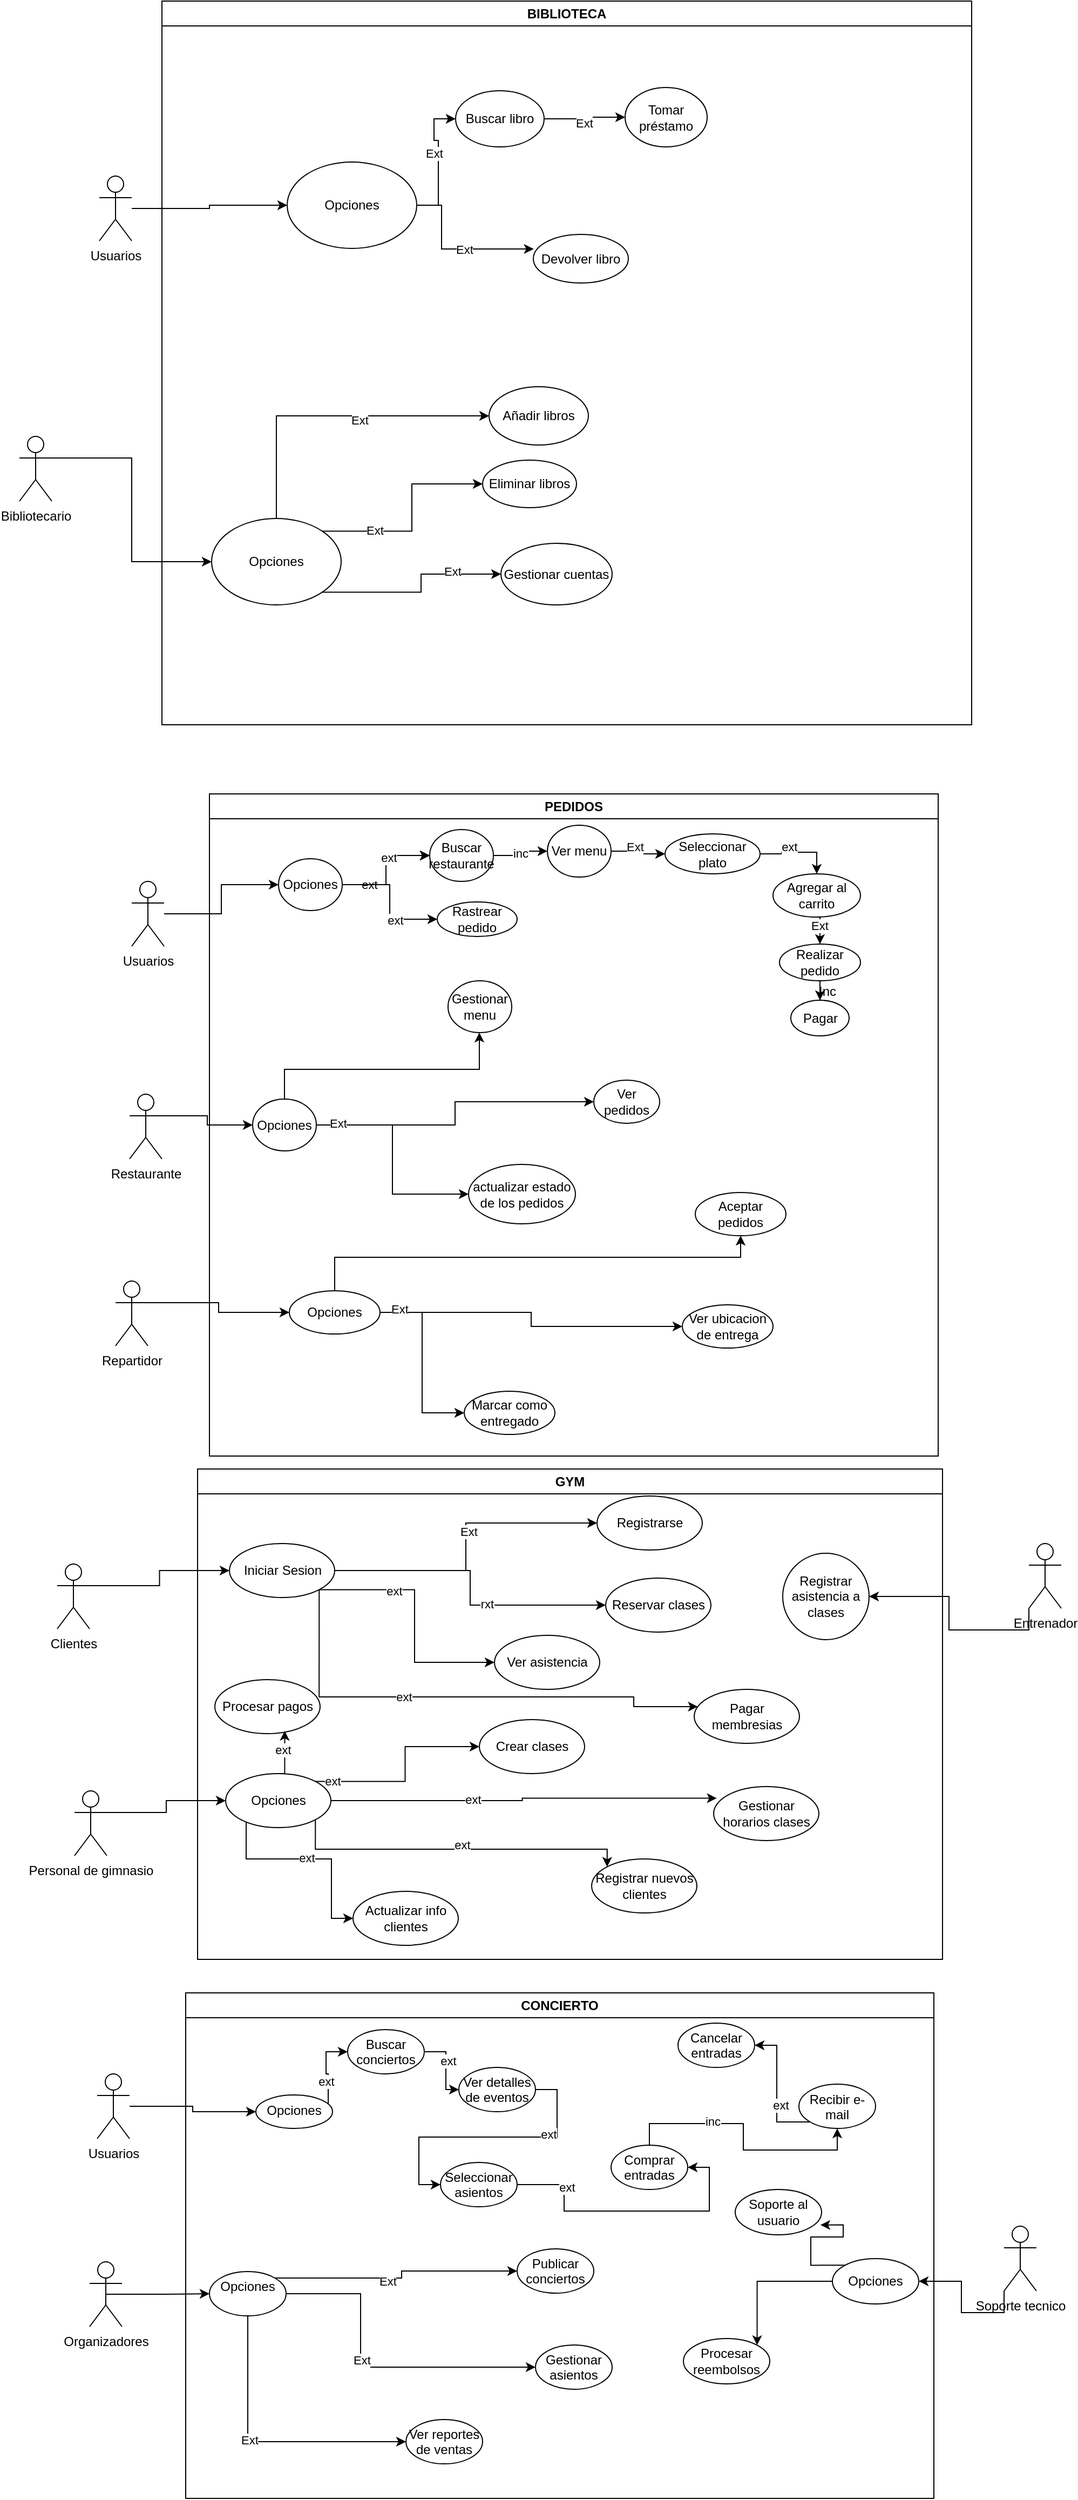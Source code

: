 <mxfile version="27.2.0">
  <diagram name="Página-1" id="8fOLO5RR-5qrQROE592h">
    <mxGraphModel dx="1549" dy="676" grid="0" gridSize="10" guides="1" tooltips="1" connect="1" arrows="1" fold="1" page="0" pageScale="1" pageWidth="827" pageHeight="1169" math="0" shadow="0">
      <root>
        <mxCell id="0" />
        <mxCell id="1" parent="0" />
        <mxCell id="0xy604Gc4151rVjsy3xA-1" value="BIBLIOTECA" style="swimlane;fillColor=default;strokeColor=default;fontColor=default;whiteSpace=wrap;html=1;" parent="1" vertex="1">
          <mxGeometry x="10" y="20" width="750" height="670" as="geometry" />
        </mxCell>
        <mxCell id="0xy604Gc4151rVjsy3xA-16" style="edgeStyle=orthogonalEdgeStyle;rounded=0;orthogonalLoop=1;jettySize=auto;html=1;exitX=1;exitY=0.5;exitDx=0;exitDy=0;entryX=0;entryY=0.5;entryDx=0;entryDy=0;" parent="0xy604Gc4151rVjsy3xA-1" source="0xy604Gc4151rVjsy3xA-12" target="0xy604Gc4151rVjsy3xA-14" edge="1">
          <mxGeometry relative="1" as="geometry" />
        </mxCell>
        <mxCell id="0xy604Gc4151rVjsy3xA-24" value="Ext" style="edgeLabel;html=1;align=center;verticalAlign=middle;resizable=0;points=[];" parent="0xy604Gc4151rVjsy3xA-16" vertex="1" connectable="0">
          <mxGeometry x="0.108" y="4" relative="1" as="geometry">
            <mxPoint as="offset" />
          </mxGeometry>
        </mxCell>
        <mxCell id="0xy604Gc4151rVjsy3xA-12" value="Opciones" style="ellipse;whiteSpace=wrap;html=1;" parent="0xy604Gc4151rVjsy3xA-1" vertex="1">
          <mxGeometry x="116" y="149" width="120" height="80" as="geometry" />
        </mxCell>
        <mxCell id="0xy604Gc4151rVjsy3xA-19" style="edgeStyle=orthogonalEdgeStyle;rounded=0;orthogonalLoop=1;jettySize=auto;html=1;exitX=1;exitY=0.5;exitDx=0;exitDy=0;entryX=0;entryY=0.5;entryDx=0;entryDy=0;" parent="0xy604Gc4151rVjsy3xA-1" source="0xy604Gc4151rVjsy3xA-14" target="0xy604Gc4151rVjsy3xA-18" edge="1">
          <mxGeometry relative="1" as="geometry" />
        </mxCell>
        <mxCell id="0xy604Gc4151rVjsy3xA-20" value="Ext" style="edgeLabel;html=1;align=center;verticalAlign=middle;resizable=0;points=[];" parent="0xy604Gc4151rVjsy3xA-19" vertex="1" connectable="0">
          <mxGeometry x="-0.027" y="-4" relative="1" as="geometry">
            <mxPoint as="offset" />
          </mxGeometry>
        </mxCell>
        <mxCell id="0xy604Gc4151rVjsy3xA-14" value="Buscar libro" style="ellipse;whiteSpace=wrap;html=1;" parent="0xy604Gc4151rVjsy3xA-1" vertex="1">
          <mxGeometry x="272" y="83" width="82" height="52" as="geometry" />
        </mxCell>
        <mxCell id="0xy604Gc4151rVjsy3xA-15" value="Devolver libro" style="ellipse;whiteSpace=wrap;html=1;" parent="0xy604Gc4151rVjsy3xA-1" vertex="1">
          <mxGeometry x="344" y="216" width="88" height="45" as="geometry" />
        </mxCell>
        <mxCell id="0xy604Gc4151rVjsy3xA-17" style="edgeStyle=orthogonalEdgeStyle;rounded=0;orthogonalLoop=1;jettySize=auto;html=1;exitX=1;exitY=0.5;exitDx=0;exitDy=0;entryX=0.004;entryY=0.301;entryDx=0;entryDy=0;entryPerimeter=0;" parent="0xy604Gc4151rVjsy3xA-1" source="0xy604Gc4151rVjsy3xA-12" target="0xy604Gc4151rVjsy3xA-15" edge="1">
          <mxGeometry relative="1" as="geometry">
            <Array as="points">
              <mxPoint x="259" y="189" />
              <mxPoint x="259" y="230" />
            </Array>
          </mxGeometry>
        </mxCell>
        <mxCell id="0xy604Gc4151rVjsy3xA-23" value="Ext" style="edgeLabel;html=1;align=center;verticalAlign=middle;resizable=0;points=[];" parent="0xy604Gc4151rVjsy3xA-17" vertex="1" connectable="0">
          <mxGeometry x="0.133" relative="1" as="geometry">
            <mxPoint as="offset" />
          </mxGeometry>
        </mxCell>
        <mxCell id="0xy604Gc4151rVjsy3xA-18" value="Tomar préstamo" style="ellipse;whiteSpace=wrap;html=1;" parent="0xy604Gc4151rVjsy3xA-1" vertex="1">
          <mxGeometry x="429" y="80" width="76" height="55" as="geometry" />
        </mxCell>
        <mxCell id="0xy604Gc4151rVjsy3xA-26" style="edgeStyle=orthogonalEdgeStyle;rounded=0;orthogonalLoop=1;jettySize=auto;html=1;exitX=0.5;exitY=0;exitDx=0;exitDy=0;entryX=0;entryY=0.5;entryDx=0;entryDy=0;" parent="0xy604Gc4151rVjsy3xA-1" source="0xy604Gc4151rVjsy3xA-21" target="0xy604Gc4151rVjsy3xA-25" edge="1">
          <mxGeometry relative="1" as="geometry" />
        </mxCell>
        <mxCell id="0xy604Gc4151rVjsy3xA-31" value="Ext" style="edgeLabel;html=1;align=center;verticalAlign=middle;resizable=0;points=[];" parent="0xy604Gc4151rVjsy3xA-26" vertex="1" connectable="0">
          <mxGeometry x="0.174" y="-4" relative="1" as="geometry">
            <mxPoint as="offset" />
          </mxGeometry>
        </mxCell>
        <mxCell id="0xy604Gc4151rVjsy3xA-28" style="edgeStyle=orthogonalEdgeStyle;rounded=0;orthogonalLoop=1;jettySize=auto;html=1;exitX=1;exitY=0;exitDx=0;exitDy=0;entryX=0;entryY=0.5;entryDx=0;entryDy=0;" parent="0xy604Gc4151rVjsy3xA-1" source="0xy604Gc4151rVjsy3xA-21" target="0xy604Gc4151rVjsy3xA-27" edge="1">
          <mxGeometry relative="1" as="geometry" />
        </mxCell>
        <mxCell id="0xy604Gc4151rVjsy3xA-32" value="Ext" style="edgeLabel;html=1;align=center;verticalAlign=middle;resizable=0;points=[];" parent="0xy604Gc4151rVjsy3xA-28" vertex="1" connectable="0">
          <mxGeometry x="-0.496" y="1" relative="1" as="geometry">
            <mxPoint as="offset" />
          </mxGeometry>
        </mxCell>
        <mxCell id="0xy604Gc4151rVjsy3xA-30" style="edgeStyle=orthogonalEdgeStyle;rounded=0;orthogonalLoop=1;jettySize=auto;html=1;exitX=1;exitY=1;exitDx=0;exitDy=0;entryX=0;entryY=0.5;entryDx=0;entryDy=0;" parent="0xy604Gc4151rVjsy3xA-1" source="0xy604Gc4151rVjsy3xA-21" target="0xy604Gc4151rVjsy3xA-29" edge="1">
          <mxGeometry relative="1" as="geometry" />
        </mxCell>
        <mxCell id="0xy604Gc4151rVjsy3xA-33" value="Ext" style="edgeLabel;html=1;align=center;verticalAlign=middle;resizable=0;points=[];" parent="0xy604Gc4151rVjsy3xA-30" vertex="1" connectable="0">
          <mxGeometry x="0.5" y="3" relative="1" as="geometry">
            <mxPoint as="offset" />
          </mxGeometry>
        </mxCell>
        <mxCell id="0xy604Gc4151rVjsy3xA-21" value="Opciones" style="ellipse;whiteSpace=wrap;html=1;" parent="0xy604Gc4151rVjsy3xA-1" vertex="1">
          <mxGeometry x="46" y="479" width="120" height="80" as="geometry" />
        </mxCell>
        <mxCell id="0xy604Gc4151rVjsy3xA-25" value="Añadir libros" style="ellipse;whiteSpace=wrap;html=1;" parent="0xy604Gc4151rVjsy3xA-1" vertex="1">
          <mxGeometry x="303" y="357" width="92" height="54" as="geometry" />
        </mxCell>
        <mxCell id="0xy604Gc4151rVjsy3xA-27" value="Eliminar libros" style="ellipse;whiteSpace=wrap;html=1;" parent="0xy604Gc4151rVjsy3xA-1" vertex="1">
          <mxGeometry x="297" y="425" width="87" height="44" as="geometry" />
        </mxCell>
        <mxCell id="0xy604Gc4151rVjsy3xA-29" value="Gestionar cuentas" style="ellipse;whiteSpace=wrap;html=1;" parent="0xy604Gc4151rVjsy3xA-1" vertex="1">
          <mxGeometry x="314" y="502" width="103" height="57" as="geometry" />
        </mxCell>
        <mxCell id="0xy604Gc4151rVjsy3xA-13" style="edgeStyle=orthogonalEdgeStyle;rounded=0;orthogonalLoop=1;jettySize=auto;html=1;" parent="1" source="0xy604Gc4151rVjsy3xA-2" target="0xy604Gc4151rVjsy3xA-12" edge="1">
          <mxGeometry relative="1" as="geometry" />
        </mxCell>
        <mxCell id="0xy604Gc4151rVjsy3xA-2" value="Usuarios&lt;div&gt;&lt;br&gt;&lt;/div&gt;" style="shape=umlActor;verticalLabelPosition=bottom;verticalAlign=top;html=1;outlineConnect=0;" parent="1" vertex="1">
          <mxGeometry x="-48" y="182" width="30" height="60" as="geometry" />
        </mxCell>
        <mxCell id="0xy604Gc4151rVjsy3xA-22" style="edgeStyle=orthogonalEdgeStyle;rounded=0;orthogonalLoop=1;jettySize=auto;html=1;exitX=1;exitY=0.333;exitDx=0;exitDy=0;exitPerimeter=0;entryX=0;entryY=0.5;entryDx=0;entryDy=0;" parent="1" source="0xy604Gc4151rVjsy3xA-10" target="0xy604Gc4151rVjsy3xA-21" edge="1">
          <mxGeometry relative="1" as="geometry" />
        </mxCell>
        <mxCell id="0xy604Gc4151rVjsy3xA-10" value="Bibliotecario" style="shape=umlActor;verticalLabelPosition=bottom;verticalAlign=top;html=1;outlineConnect=0;" parent="1" vertex="1">
          <mxGeometry x="-122" y="423" width="30" height="60" as="geometry" />
        </mxCell>
        <mxCell id="0xy604Gc4151rVjsy3xA-35" value="PEDIDOS" style="swimlane;whiteSpace=wrap;html=1;" parent="1" vertex="1">
          <mxGeometry x="54" y="754" width="675" height="613" as="geometry" />
        </mxCell>
        <mxCell id="0xy604Gc4151rVjsy3xA-42" value="" style="edgeStyle=orthogonalEdgeStyle;rounded=0;orthogonalLoop=1;jettySize=auto;html=1;" parent="0xy604Gc4151rVjsy3xA-35" source="0xy604Gc4151rVjsy3xA-36" target="0xy604Gc4151rVjsy3xA-41" edge="1">
          <mxGeometry relative="1" as="geometry" />
        </mxCell>
        <mxCell id="0xy604Gc4151rVjsy3xA-45" value="ext" style="edgeLabel;html=1;align=center;verticalAlign=middle;resizable=0;points=[];" parent="0xy604Gc4151rVjsy3xA-42" vertex="1" connectable="0">
          <mxGeometry x="-0.533" relative="1" as="geometry">
            <mxPoint as="offset" />
          </mxGeometry>
        </mxCell>
        <mxCell id="0xy604Gc4151rVjsy3xA-49" value="" style="edgeStyle=orthogonalEdgeStyle;rounded=0;orthogonalLoop=1;jettySize=auto;html=1;" parent="0xy604Gc4151rVjsy3xA-35" source="0xy604Gc4151rVjsy3xA-36" target="0xy604Gc4151rVjsy3xA-41" edge="1">
          <mxGeometry relative="1" as="geometry" />
        </mxCell>
        <mxCell id="0xy604Gc4151rVjsy3xA-50" value="" style="edgeStyle=orthogonalEdgeStyle;rounded=0;orthogonalLoop=1;jettySize=auto;html=1;" parent="0xy604Gc4151rVjsy3xA-35" source="0xy604Gc4151rVjsy3xA-36" target="0xy604Gc4151rVjsy3xA-41" edge="1">
          <mxGeometry relative="1" as="geometry" />
        </mxCell>
        <mxCell id="0xy604Gc4151rVjsy3xA-65" value="ext" style="edgeLabel;html=1;align=center;verticalAlign=middle;resizable=0;points=[];" parent="0xy604Gc4151rVjsy3xA-50" vertex="1" connectable="0">
          <mxGeometry x="0.209" y="-2" relative="1" as="geometry">
            <mxPoint as="offset" />
          </mxGeometry>
        </mxCell>
        <mxCell id="0xy604Gc4151rVjsy3xA-64" style="edgeStyle=orthogonalEdgeStyle;rounded=0;orthogonalLoop=1;jettySize=auto;html=1;exitX=1;exitY=0.5;exitDx=0;exitDy=0;" parent="0xy604Gc4151rVjsy3xA-35" source="0xy604Gc4151rVjsy3xA-36" target="0xy604Gc4151rVjsy3xA-63" edge="1">
          <mxGeometry relative="1" as="geometry" />
        </mxCell>
        <mxCell id="0xy604Gc4151rVjsy3xA-66" value="ext" style="edgeLabel;html=1;align=center;verticalAlign=middle;resizable=0;points=[];" parent="0xy604Gc4151rVjsy3xA-64" vertex="1" connectable="0">
          <mxGeometry x="0.35" y="-1" relative="1" as="geometry">
            <mxPoint as="offset" />
          </mxGeometry>
        </mxCell>
        <mxCell id="0xy604Gc4151rVjsy3xA-36" value="Opciones" style="ellipse;whiteSpace=wrap;html=1;" parent="0xy604Gc4151rVjsy3xA-35" vertex="1">
          <mxGeometry x="64" y="60" width="59" height="48" as="geometry" />
        </mxCell>
        <mxCell id="0xy604Gc4151rVjsy3xA-44" value="" style="edgeStyle=orthogonalEdgeStyle;rounded=0;orthogonalLoop=1;jettySize=auto;html=1;" parent="0xy604Gc4151rVjsy3xA-35" source="0xy604Gc4151rVjsy3xA-41" target="0xy604Gc4151rVjsy3xA-43" edge="1">
          <mxGeometry relative="1" as="geometry" />
        </mxCell>
        <mxCell id="0xy604Gc4151rVjsy3xA-46" value="inc" style="edgeLabel;html=1;align=center;verticalAlign=middle;resizable=0;points=[];" parent="0xy604Gc4151rVjsy3xA-44" vertex="1" connectable="0">
          <mxGeometry x="-0.1" y="2" relative="1" as="geometry">
            <mxPoint as="offset" />
          </mxGeometry>
        </mxCell>
        <mxCell id="0xy604Gc4151rVjsy3xA-41" value="Buscar restaurante" style="ellipse;whiteSpace=wrap;html=1;" parent="0xy604Gc4151rVjsy3xA-35" vertex="1">
          <mxGeometry x="204" y="33" width="59" height="48" as="geometry" />
        </mxCell>
        <mxCell id="0xy604Gc4151rVjsy3xA-52" style="edgeStyle=orthogonalEdgeStyle;rounded=0;orthogonalLoop=1;jettySize=auto;html=1;exitX=1;exitY=0.5;exitDx=0;exitDy=0;entryX=0;entryY=0.5;entryDx=0;entryDy=0;" parent="0xy604Gc4151rVjsy3xA-35" source="0xy604Gc4151rVjsy3xA-43" target="0xy604Gc4151rVjsy3xA-51" edge="1">
          <mxGeometry relative="1" as="geometry" />
        </mxCell>
        <mxCell id="0xy604Gc4151rVjsy3xA-53" value="Ext" style="edgeLabel;html=1;align=center;verticalAlign=middle;resizable=0;points=[];" parent="0xy604Gc4151rVjsy3xA-52" vertex="1" connectable="0">
          <mxGeometry x="-0.16" y="4" relative="1" as="geometry">
            <mxPoint as="offset" />
          </mxGeometry>
        </mxCell>
        <mxCell id="0xy604Gc4151rVjsy3xA-43" value="Ver menu" style="ellipse;whiteSpace=wrap;html=1;" parent="0xy604Gc4151rVjsy3xA-35" vertex="1">
          <mxGeometry x="313" y="29" width="59" height="48" as="geometry" />
        </mxCell>
        <mxCell id="0xy604Gc4151rVjsy3xA-55" style="edgeStyle=orthogonalEdgeStyle;rounded=0;orthogonalLoop=1;jettySize=auto;html=1;exitX=1;exitY=0.5;exitDx=0;exitDy=0;entryX=0.5;entryY=0;entryDx=0;entryDy=0;" parent="0xy604Gc4151rVjsy3xA-35" source="0xy604Gc4151rVjsy3xA-51" target="0xy604Gc4151rVjsy3xA-54" edge="1">
          <mxGeometry relative="1" as="geometry" />
        </mxCell>
        <mxCell id="0xy604Gc4151rVjsy3xA-56" value="ext" style="edgeLabel;html=1;align=center;verticalAlign=middle;resizable=0;points=[];" parent="0xy604Gc4151rVjsy3xA-55" vertex="1" connectable="0">
          <mxGeometry x="-0.23" y="5" relative="1" as="geometry">
            <mxPoint as="offset" />
          </mxGeometry>
        </mxCell>
        <mxCell id="0xy604Gc4151rVjsy3xA-51" value="Seleccionar plato" style="ellipse;whiteSpace=wrap;html=1;" parent="0xy604Gc4151rVjsy3xA-35" vertex="1">
          <mxGeometry x="422" y="37" width="88" height="37" as="geometry" />
        </mxCell>
        <mxCell id="0xy604Gc4151rVjsy3xA-58" style="edgeStyle=orthogonalEdgeStyle;rounded=0;orthogonalLoop=1;jettySize=auto;html=1;exitX=0.5;exitY=1;exitDx=0;exitDy=0;entryX=0.5;entryY=0;entryDx=0;entryDy=0;" parent="0xy604Gc4151rVjsy3xA-35" source="0xy604Gc4151rVjsy3xA-54" target="0xy604Gc4151rVjsy3xA-57" edge="1">
          <mxGeometry relative="1" as="geometry" />
        </mxCell>
        <mxCell id="0xy604Gc4151rVjsy3xA-59" value="Ext" style="edgeLabel;html=1;align=center;verticalAlign=middle;resizable=0;points=[];" parent="0xy604Gc4151rVjsy3xA-58" vertex="1" connectable="0">
          <mxGeometry x="-0.227" y="-1" relative="1" as="geometry">
            <mxPoint as="offset" />
          </mxGeometry>
        </mxCell>
        <mxCell id="0xy604Gc4151rVjsy3xA-54" value="Agregar al carrito" style="ellipse;whiteSpace=wrap;html=1;" parent="0xy604Gc4151rVjsy3xA-35" vertex="1">
          <mxGeometry x="522" y="74" width="81" height="40" as="geometry" />
        </mxCell>
        <mxCell id="0xy604Gc4151rVjsy3xA-61" style="edgeStyle=orthogonalEdgeStyle;rounded=0;orthogonalLoop=1;jettySize=auto;html=1;exitX=0.5;exitY=1;exitDx=0;exitDy=0;" parent="0xy604Gc4151rVjsy3xA-35" source="0xy604Gc4151rVjsy3xA-57" target="0xy604Gc4151rVjsy3xA-60" edge="1">
          <mxGeometry relative="1" as="geometry" />
        </mxCell>
        <mxCell id="0xy604Gc4151rVjsy3xA-57" value="Realizar pedido" style="ellipse;whiteSpace=wrap;html=1;" parent="0xy604Gc4151rVjsy3xA-35" vertex="1">
          <mxGeometry x="528" y="139" width="75" height="34" as="geometry" />
        </mxCell>
        <mxCell id="0xy604Gc4151rVjsy3xA-60" value="Pagar" style="ellipse;whiteSpace=wrap;html=1;" parent="0xy604Gc4151rVjsy3xA-35" vertex="1">
          <mxGeometry x="538.5" y="191" width="54" height="33" as="geometry" />
        </mxCell>
        <mxCell id="0xy604Gc4151rVjsy3xA-63" value="Rastrear pedido" style="ellipse;whiteSpace=wrap;html=1;" parent="0xy604Gc4151rVjsy3xA-35" vertex="1">
          <mxGeometry x="211" y="100" width="74" height="32" as="geometry" />
        </mxCell>
        <mxCell id="0xy604Gc4151rVjsy3xA-77" value="" style="edgeStyle=orthogonalEdgeStyle;rounded=0;orthogonalLoop=1;jettySize=auto;html=1;" parent="0xy604Gc4151rVjsy3xA-35" source="0xy604Gc4151rVjsy3xA-74" target="0xy604Gc4151rVjsy3xA-76" edge="1">
          <mxGeometry relative="1" as="geometry">
            <Array as="points">
              <mxPoint x="70" y="255" />
              <mxPoint x="250" y="255" />
            </Array>
          </mxGeometry>
        </mxCell>
        <mxCell id="0xy604Gc4151rVjsy3xA-79" style="edgeStyle=orthogonalEdgeStyle;rounded=0;orthogonalLoop=1;jettySize=auto;html=1;entryX=0;entryY=0.5;entryDx=0;entryDy=0;" parent="0xy604Gc4151rVjsy3xA-35" source="0xy604Gc4151rVjsy3xA-74" target="0xy604Gc4151rVjsy3xA-78" edge="1">
          <mxGeometry relative="1" as="geometry" />
        </mxCell>
        <mxCell id="0xy604Gc4151rVjsy3xA-82" style="edgeStyle=orthogonalEdgeStyle;rounded=0;orthogonalLoop=1;jettySize=auto;html=1;exitX=1;exitY=0.5;exitDx=0;exitDy=0;entryX=0;entryY=0.5;entryDx=0;entryDy=0;" parent="0xy604Gc4151rVjsy3xA-35" source="0xy604Gc4151rVjsy3xA-74" target="0xy604Gc4151rVjsy3xA-81" edge="1">
          <mxGeometry relative="1" as="geometry" />
        </mxCell>
        <mxCell id="0xy604Gc4151rVjsy3xA-83" value="Ext" style="edgeLabel;html=1;align=center;verticalAlign=middle;resizable=0;points=[];" parent="0xy604Gc4151rVjsy3xA-82" vertex="1" connectable="0">
          <mxGeometry x="-0.807" y="2" relative="1" as="geometry">
            <mxPoint as="offset" />
          </mxGeometry>
        </mxCell>
        <mxCell id="0xy604Gc4151rVjsy3xA-74" value="Opciones" style="ellipse;whiteSpace=wrap;html=1;" parent="0xy604Gc4151rVjsy3xA-35" vertex="1">
          <mxGeometry x="40" y="282.5" width="59" height="48" as="geometry" />
        </mxCell>
        <mxCell id="0xy604Gc4151rVjsy3xA-76" value="Gestionar menu" style="ellipse;whiteSpace=wrap;html=1;" parent="0xy604Gc4151rVjsy3xA-35" vertex="1">
          <mxGeometry x="221" y="173" width="59" height="48" as="geometry" />
        </mxCell>
        <mxCell id="0xy604Gc4151rVjsy3xA-78" value="Ver pedidos" style="ellipse;whiteSpace=wrap;html=1;" parent="0xy604Gc4151rVjsy3xA-35" vertex="1">
          <mxGeometry x="356" y="265" width="61" height="40" as="geometry" />
        </mxCell>
        <mxCell id="0xy604Gc4151rVjsy3xA-81" value="actualizar estado de los pedidos" style="ellipse;whiteSpace=wrap;html=1;" parent="0xy604Gc4151rVjsy3xA-35" vertex="1">
          <mxGeometry x="240" y="343" width="99" height="55" as="geometry" />
        </mxCell>
        <mxCell id="0xy604Gc4151rVjsy3xA-89" value="" style="edgeStyle=orthogonalEdgeStyle;rounded=0;orthogonalLoop=1;jettySize=auto;html=1;" parent="0xy604Gc4151rVjsy3xA-35" source="0xy604Gc4151rVjsy3xA-85" target="0xy604Gc4151rVjsy3xA-88" edge="1">
          <mxGeometry relative="1" as="geometry">
            <Array as="points">
              <mxPoint x="116" y="429" />
              <mxPoint x="492" y="429" />
            </Array>
          </mxGeometry>
        </mxCell>
        <mxCell id="0xy604Gc4151rVjsy3xA-91" style="edgeStyle=orthogonalEdgeStyle;rounded=0;orthogonalLoop=1;jettySize=auto;html=1;exitX=1;exitY=0.5;exitDx=0;exitDy=0;" parent="0xy604Gc4151rVjsy3xA-35" source="0xy604Gc4151rVjsy3xA-85" target="0xy604Gc4151rVjsy3xA-90" edge="1">
          <mxGeometry relative="1" as="geometry" />
        </mxCell>
        <mxCell id="0xy604Gc4151rVjsy3xA-93" style="edgeStyle=orthogonalEdgeStyle;rounded=0;orthogonalLoop=1;jettySize=auto;html=1;exitX=1;exitY=0.5;exitDx=0;exitDy=0;entryX=0;entryY=0.5;entryDx=0;entryDy=0;" parent="0xy604Gc4151rVjsy3xA-35" source="0xy604Gc4151rVjsy3xA-85" target="0xy604Gc4151rVjsy3xA-92" edge="1">
          <mxGeometry relative="1" as="geometry" />
        </mxCell>
        <mxCell id="0xy604Gc4151rVjsy3xA-94" value="Ext" style="edgeLabel;html=1;align=center;verticalAlign=middle;resizable=0;points=[];" parent="0xy604Gc4151rVjsy3xA-93" vertex="1" connectable="0">
          <mxGeometry x="-0.795" y="3" relative="1" as="geometry">
            <mxPoint as="offset" />
          </mxGeometry>
        </mxCell>
        <mxCell id="0xy604Gc4151rVjsy3xA-85" value="Opciones" style="ellipse;whiteSpace=wrap;html=1;" parent="0xy604Gc4151rVjsy3xA-35" vertex="1">
          <mxGeometry x="74" y="460" width="84" height="40" as="geometry" />
        </mxCell>
        <mxCell id="0xy604Gc4151rVjsy3xA-88" value="Aceptar pedidos" style="ellipse;whiteSpace=wrap;html=1;" parent="0xy604Gc4151rVjsy3xA-35" vertex="1">
          <mxGeometry x="450" y="369" width="84" height="40" as="geometry" />
        </mxCell>
        <mxCell id="0xy604Gc4151rVjsy3xA-90" value="Ver ubicacion de entrega" style="ellipse;whiteSpace=wrap;html=1;" parent="0xy604Gc4151rVjsy3xA-35" vertex="1">
          <mxGeometry x="438" y="473" width="84" height="40" as="geometry" />
        </mxCell>
        <mxCell id="0xy604Gc4151rVjsy3xA-92" value="Marcar como entregado" style="ellipse;whiteSpace=wrap;html=1;" parent="0xy604Gc4151rVjsy3xA-35" vertex="1">
          <mxGeometry x="236" y="553" width="84" height="40" as="geometry" />
        </mxCell>
        <mxCell id="0xy604Gc4151rVjsy3xA-47" value="" style="edgeStyle=orthogonalEdgeStyle;rounded=0;orthogonalLoop=1;jettySize=auto;html=1;" parent="1" source="0xy604Gc4151rVjsy3xA-37" target="0xy604Gc4151rVjsy3xA-36" edge="1">
          <mxGeometry relative="1" as="geometry" />
        </mxCell>
        <mxCell id="0xy604Gc4151rVjsy3xA-37" value="Usuarios" style="shape=umlActor;verticalLabelPosition=bottom;verticalAlign=top;html=1;outlineConnect=0;" parent="1" vertex="1">
          <mxGeometry x="-18" y="835" width="30" height="60" as="geometry" />
        </mxCell>
        <mxCell id="0xy604Gc4151rVjsy3xA-75" style="edgeStyle=orthogonalEdgeStyle;rounded=0;orthogonalLoop=1;jettySize=auto;html=1;exitX=1;exitY=0.333;exitDx=0;exitDy=0;exitPerimeter=0;" parent="1" source="0xy604Gc4151rVjsy3xA-38" target="0xy604Gc4151rVjsy3xA-74" edge="1">
          <mxGeometry relative="1" as="geometry" />
        </mxCell>
        <mxCell id="0xy604Gc4151rVjsy3xA-38" value="Restaurante" style="shape=umlActor;verticalLabelPosition=bottom;verticalAlign=top;html=1;outlineConnect=0;" parent="1" vertex="1">
          <mxGeometry x="-20" y="1032" width="30" height="60" as="geometry" />
        </mxCell>
        <mxCell id="0xy604Gc4151rVjsy3xA-62" value="Inc" style="text;html=1;align=center;verticalAlign=middle;resizable=0;points=[];autosize=1;strokeColor=none;fillColor=none;" parent="1" vertex="1">
          <mxGeometry x="609" y="924" width="34" height="26" as="geometry" />
        </mxCell>
        <mxCell id="0xy604Gc4151rVjsy3xA-86" style="edgeStyle=orthogonalEdgeStyle;rounded=0;orthogonalLoop=1;jettySize=auto;html=1;exitX=1;exitY=0.333;exitDx=0;exitDy=0;exitPerimeter=0;entryX=0;entryY=0.5;entryDx=0;entryDy=0;" parent="1" source="0xy604Gc4151rVjsy3xA-84" target="0xy604Gc4151rVjsy3xA-85" edge="1">
          <mxGeometry relative="1" as="geometry" />
        </mxCell>
        <mxCell id="0xy604Gc4151rVjsy3xA-84" value="Repartidor" style="shape=umlActor;verticalLabelPosition=bottom;verticalAlign=top;html=1;outlineConnect=0;" parent="1" vertex="1">
          <mxGeometry x="-33" y="1205" width="30" height="60" as="geometry" />
        </mxCell>
        <mxCell id="0xy604Gc4151rVjsy3xA-138" value="GYM" style="swimlane;whiteSpace=wrap;html=1;" parent="1" vertex="1">
          <mxGeometry x="43" y="1379" width="690" height="454" as="geometry" />
        </mxCell>
        <mxCell id="0xy604Gc4151rVjsy3xA-143" value="" style="edgeStyle=orthogonalEdgeStyle;rounded=0;orthogonalLoop=1;jettySize=auto;html=1;" parent="0xy604Gc4151rVjsy3xA-138" source="0xy604Gc4151rVjsy3xA-141" target="0xy604Gc4151rVjsy3xA-142" edge="1">
          <mxGeometry relative="1" as="geometry" />
        </mxCell>
        <mxCell id="0xy604Gc4151rVjsy3xA-150" value="Ext" style="edgeLabel;html=1;align=center;verticalAlign=middle;resizable=0;points=[];" parent="0xy604Gc4151rVjsy3xA-143" vertex="1" connectable="0">
          <mxGeometry x="0.098" y="-2" relative="1" as="geometry">
            <mxPoint as="offset" />
          </mxGeometry>
        </mxCell>
        <mxCell id="0xy604Gc4151rVjsy3xA-145" style="edgeStyle=orthogonalEdgeStyle;rounded=0;orthogonalLoop=1;jettySize=auto;html=1;exitX=1;exitY=0.5;exitDx=0;exitDy=0;entryX=0;entryY=0.5;entryDx=0;entryDy=0;" parent="0xy604Gc4151rVjsy3xA-138" source="0xy604Gc4151rVjsy3xA-141" target="0xy604Gc4151rVjsy3xA-144" edge="1">
          <mxGeometry relative="1" as="geometry" />
        </mxCell>
        <mxCell id="0xy604Gc4151rVjsy3xA-151" value="rxt" style="edgeLabel;html=1;align=center;verticalAlign=middle;resizable=0;points=[];" parent="0xy604Gc4151rVjsy3xA-145" vertex="1" connectable="0">
          <mxGeometry x="0.222" y="1" relative="1" as="geometry">
            <mxPoint as="offset" />
          </mxGeometry>
        </mxCell>
        <mxCell id="0xy604Gc4151rVjsy3xA-147" style="edgeStyle=orthogonalEdgeStyle;rounded=0;orthogonalLoop=1;jettySize=auto;html=1;exitX=1;exitY=1;exitDx=0;exitDy=0;entryX=0;entryY=0.5;entryDx=0;entryDy=0;" parent="0xy604Gc4151rVjsy3xA-138" source="0xy604Gc4151rVjsy3xA-141" target="0xy604Gc4151rVjsy3xA-146" edge="1">
          <mxGeometry relative="1" as="geometry" />
        </mxCell>
        <mxCell id="0xy604Gc4151rVjsy3xA-152" value="ext" style="edgeLabel;html=1;align=center;verticalAlign=middle;resizable=0;points=[];" parent="0xy604Gc4151rVjsy3xA-147" vertex="1" connectable="0">
          <mxGeometry x="-0.399" y="-1" relative="1" as="geometry">
            <mxPoint as="offset" />
          </mxGeometry>
        </mxCell>
        <mxCell id="0xy604Gc4151rVjsy3xA-141" value="Iniciar Sesion" style="ellipse;whiteSpace=wrap;html=1;" parent="0xy604Gc4151rVjsy3xA-138" vertex="1">
          <mxGeometry x="29.5" y="69" width="97.5" height="50" as="geometry" />
        </mxCell>
        <mxCell id="0xy604Gc4151rVjsy3xA-142" value="Registrarse" style="ellipse;whiteSpace=wrap;html=1;" parent="0xy604Gc4151rVjsy3xA-138" vertex="1">
          <mxGeometry x="370" y="25" width="97.5" height="50" as="geometry" />
        </mxCell>
        <mxCell id="0xy604Gc4151rVjsy3xA-144" value="Reservar clases" style="ellipse;whiteSpace=wrap;html=1;" parent="0xy604Gc4151rVjsy3xA-138" vertex="1">
          <mxGeometry x="378" y="101" width="97.5" height="50" as="geometry" />
        </mxCell>
        <mxCell id="0xy604Gc4151rVjsy3xA-146" value="Ver asistencia" style="ellipse;whiteSpace=wrap;html=1;" parent="0xy604Gc4151rVjsy3xA-138" vertex="1">
          <mxGeometry x="275" y="154" width="97.5" height="50" as="geometry" />
        </mxCell>
        <mxCell id="0xy604Gc4151rVjsy3xA-148" value="Pagar membresias" style="ellipse;whiteSpace=wrap;html=1;" parent="0xy604Gc4151rVjsy3xA-138" vertex="1">
          <mxGeometry x="460" y="204" width="97.5" height="50" as="geometry" />
        </mxCell>
        <mxCell id="0xy604Gc4151rVjsy3xA-149" style="edgeStyle=orthogonalEdgeStyle;rounded=0;orthogonalLoop=1;jettySize=auto;html=1;exitX=1;exitY=1;exitDx=0;exitDy=0;entryX=0.034;entryY=0.32;entryDx=0;entryDy=0;entryPerimeter=0;" parent="0xy604Gc4151rVjsy3xA-138" source="0xy604Gc4151rVjsy3xA-141" target="0xy604Gc4151rVjsy3xA-148" edge="1">
          <mxGeometry relative="1" as="geometry">
            <Array as="points">
              <mxPoint x="113" y="211" />
              <mxPoint x="404" y="211" />
            </Array>
          </mxGeometry>
        </mxCell>
        <mxCell id="0xy604Gc4151rVjsy3xA-153" value="ext" style="edgeLabel;html=1;align=center;verticalAlign=middle;resizable=0;points=[];" parent="0xy604Gc4151rVjsy3xA-149" vertex="1" connectable="0">
          <mxGeometry x="-0.228" relative="1" as="geometry">
            <mxPoint as="offset" />
          </mxGeometry>
        </mxCell>
        <mxCell id="0xy604Gc4151rVjsy3xA-165" style="edgeStyle=orthogonalEdgeStyle;rounded=0;orthogonalLoop=1;jettySize=auto;html=1;exitX=1;exitY=0;exitDx=0;exitDy=0;" parent="0xy604Gc4151rVjsy3xA-138" source="0xy604Gc4151rVjsy3xA-156" target="0xy604Gc4151rVjsy3xA-158" edge="1">
          <mxGeometry relative="1" as="geometry" />
        </mxCell>
        <mxCell id="0xy604Gc4151rVjsy3xA-171" value="ext" style="edgeLabel;html=1;align=center;verticalAlign=middle;resizable=0;points=[];" parent="0xy604Gc4151rVjsy3xA-165" vertex="1" connectable="0">
          <mxGeometry x="-0.828" y="1" relative="1" as="geometry">
            <mxPoint as="offset" />
          </mxGeometry>
        </mxCell>
        <mxCell id="0xy604Gc4151rVjsy3xA-168" style="edgeStyle=orthogonalEdgeStyle;rounded=0;orthogonalLoop=1;jettySize=auto;html=1;exitX=1;exitY=1;exitDx=0;exitDy=0;entryX=0;entryY=0;entryDx=0;entryDy=0;" parent="0xy604Gc4151rVjsy3xA-138" source="0xy604Gc4151rVjsy3xA-156" target="0xy604Gc4151rVjsy3xA-160" edge="1">
          <mxGeometry relative="1" as="geometry">
            <Array as="points">
              <mxPoint x="109" y="352" />
              <mxPoint x="379" y="352" />
            </Array>
          </mxGeometry>
        </mxCell>
        <mxCell id="0xy604Gc4151rVjsy3xA-173" value="ext" style="edgeLabel;html=1;align=center;verticalAlign=middle;resizable=0;points=[];" parent="0xy604Gc4151rVjsy3xA-168" vertex="1" connectable="0">
          <mxGeometry x="0.039" y="4" relative="1" as="geometry">
            <mxPoint as="offset" />
          </mxGeometry>
        </mxCell>
        <mxCell id="0xy604Gc4151rVjsy3xA-169" style="edgeStyle=orthogonalEdgeStyle;rounded=0;orthogonalLoop=1;jettySize=auto;html=1;exitX=0;exitY=1;exitDx=0;exitDy=0;entryX=0;entryY=0.5;entryDx=0;entryDy=0;" parent="0xy604Gc4151rVjsy3xA-138" source="0xy604Gc4151rVjsy3xA-156" edge="1" target="0xy604Gc4151rVjsy3xA-161">
          <mxGeometry relative="1" as="geometry">
            <mxPoint x="59.818" y="374.557" as="targetPoint" />
            <Array as="points">
              <mxPoint x="45" y="325" />
              <mxPoint x="45" y="361" />
              <mxPoint x="124" y="361" />
              <mxPoint x="124" y="416" />
            </Array>
          </mxGeometry>
        </mxCell>
        <mxCell id="0xy604Gc4151rVjsy3xA-174" value="ext" style="edgeLabel;html=1;align=center;verticalAlign=middle;resizable=0;points=[];" parent="0xy604Gc4151rVjsy3xA-169" vertex="1" connectable="0">
          <mxGeometry x="-0.007" y="1" relative="1" as="geometry">
            <mxPoint as="offset" />
          </mxGeometry>
        </mxCell>
        <mxCell id="0xy604Gc4151rVjsy3xA-156" value="Opciones" style="ellipse;whiteSpace=wrap;html=1;" parent="0xy604Gc4151rVjsy3xA-138" vertex="1">
          <mxGeometry x="26" y="282" width="97.5" height="50" as="geometry" />
        </mxCell>
        <mxCell id="0xy604Gc4151rVjsy3xA-158" value="Crear clases" style="ellipse;whiteSpace=wrap;html=1;" parent="0xy604Gc4151rVjsy3xA-138" vertex="1">
          <mxGeometry x="261" y="232" width="97.5" height="50" as="geometry" />
        </mxCell>
        <mxCell id="0xy604Gc4151rVjsy3xA-159" value="Gestionar horarios clases" style="ellipse;whiteSpace=wrap;html=1;" parent="0xy604Gc4151rVjsy3xA-138" vertex="1">
          <mxGeometry x="478" y="294" width="97.5" height="50" as="geometry" />
        </mxCell>
        <mxCell id="0xy604Gc4151rVjsy3xA-160" value="Registrar nuevos clientes" style="ellipse;whiteSpace=wrap;html=1;" parent="0xy604Gc4151rVjsy3xA-138" vertex="1">
          <mxGeometry x="365" y="361" width="97.5" height="50" as="geometry" />
        </mxCell>
        <mxCell id="0xy604Gc4151rVjsy3xA-161" value="Actualizar info clientes" style="ellipse;whiteSpace=wrap;html=1;" parent="0xy604Gc4151rVjsy3xA-138" vertex="1">
          <mxGeometry x="144" y="391" width="97.5" height="50" as="geometry" />
        </mxCell>
        <mxCell id="0xy604Gc4151rVjsy3xA-163" value="Procesar pagos" style="ellipse;whiteSpace=wrap;html=1;" parent="0xy604Gc4151rVjsy3xA-138" vertex="1">
          <mxGeometry x="16" y="195" width="97.5" height="50" as="geometry" />
        </mxCell>
        <mxCell id="0xy604Gc4151rVjsy3xA-164" style="edgeStyle=orthogonalEdgeStyle;rounded=0;orthogonalLoop=1;jettySize=auto;html=1;exitX=0.5;exitY=0;exitDx=0;exitDy=0;entryX=0.664;entryY=0.949;entryDx=0;entryDy=0;entryPerimeter=0;" parent="0xy604Gc4151rVjsy3xA-138" source="0xy604Gc4151rVjsy3xA-156" target="0xy604Gc4151rVjsy3xA-163" edge="1">
          <mxGeometry relative="1" as="geometry" />
        </mxCell>
        <mxCell id="0xy604Gc4151rVjsy3xA-170" value="ext" style="edgeLabel;html=1;align=center;verticalAlign=middle;resizable=0;points=[];" parent="0xy604Gc4151rVjsy3xA-164" vertex="1" connectable="0">
          <mxGeometry x="0.255" y="2" relative="1" as="geometry">
            <mxPoint as="offset" />
          </mxGeometry>
        </mxCell>
        <mxCell id="0xy604Gc4151rVjsy3xA-167" style="edgeStyle=orthogonalEdgeStyle;rounded=0;orthogonalLoop=1;jettySize=auto;html=1;exitX=1;exitY=0.5;exitDx=0;exitDy=0;entryX=0.029;entryY=0.215;entryDx=0;entryDy=0;entryPerimeter=0;" parent="0xy604Gc4151rVjsy3xA-138" source="0xy604Gc4151rVjsy3xA-156" target="0xy604Gc4151rVjsy3xA-159" edge="1">
          <mxGeometry relative="1" as="geometry" />
        </mxCell>
        <mxCell id="0xy604Gc4151rVjsy3xA-172" value="ext" style="edgeLabel;html=1;align=center;verticalAlign=middle;resizable=0;points=[];" parent="0xy604Gc4151rVjsy3xA-167" vertex="1" connectable="0">
          <mxGeometry x="-0.27" y="1" relative="1" as="geometry">
            <mxPoint as="offset" />
          </mxGeometry>
        </mxCell>
        <mxCell id="0xy604Gc4151rVjsy3xA-155" style="edgeStyle=orthogonalEdgeStyle;rounded=0;orthogonalLoop=1;jettySize=auto;html=1;exitX=1;exitY=0.333;exitDx=0;exitDy=0;exitPerimeter=0;entryX=0;entryY=0.5;entryDx=0;entryDy=0;" parent="1" source="0xy604Gc4151rVjsy3xA-139" target="0xy604Gc4151rVjsy3xA-141" edge="1">
          <mxGeometry relative="1" as="geometry" />
        </mxCell>
        <mxCell id="0xy604Gc4151rVjsy3xA-139" value="Clientes" style="shape=umlActor;verticalLabelPosition=bottom;verticalAlign=top;html=1;outlineConnect=0;" parent="1" vertex="1">
          <mxGeometry x="-87" y="1467" width="30" height="60" as="geometry" />
        </mxCell>
        <mxCell id="0xy604Gc4151rVjsy3xA-157" style="edgeStyle=orthogonalEdgeStyle;rounded=0;orthogonalLoop=1;jettySize=auto;html=1;exitX=1;exitY=0.333;exitDx=0;exitDy=0;exitPerimeter=0;entryX=0;entryY=0.5;entryDx=0;entryDy=0;" parent="1" source="0xy604Gc4151rVjsy3xA-154" target="0xy604Gc4151rVjsy3xA-156" edge="1">
          <mxGeometry relative="1" as="geometry" />
        </mxCell>
        <mxCell id="0xy604Gc4151rVjsy3xA-154" value="Personal de gimnasio" style="shape=umlActor;verticalLabelPosition=bottom;verticalAlign=top;html=1;outlineConnect=0;" parent="1" vertex="1">
          <mxGeometry x="-71" y="1677" width="30" height="60" as="geometry" />
        </mxCell>
        <mxCell id="0xy604Gc4151rVjsy3xA-179" style="edgeStyle=orthogonalEdgeStyle;rounded=0;orthogonalLoop=1;jettySize=auto;html=1;exitX=0;exitY=1;exitDx=0;exitDy=0;exitPerimeter=0;" parent="1" source="0xy604Gc4151rVjsy3xA-175" target="0xy604Gc4151rVjsy3xA-178" edge="1">
          <mxGeometry relative="1" as="geometry" />
        </mxCell>
        <mxCell id="0xy604Gc4151rVjsy3xA-175" value="Entrenador" style="shape=umlActor;verticalLabelPosition=bottom;verticalAlign=top;html=1;outlineConnect=0;" parent="1" vertex="1">
          <mxGeometry x="813" y="1448" width="30" height="60" as="geometry" />
        </mxCell>
        <mxCell id="0xy604Gc4151rVjsy3xA-178" value="Registrar asistencia a clases" style="ellipse;whiteSpace=wrap;html=1;" parent="1" vertex="1">
          <mxGeometry x="585" y="1457" width="80" height="80" as="geometry" />
        </mxCell>
        <mxCell id="0xy604Gc4151rVjsy3xA-180" value="CONCIERTO" style="swimlane;whiteSpace=wrap;html=1;" parent="1" vertex="1">
          <mxGeometry x="32" y="1864" width="693" height="468" as="geometry" />
        </mxCell>
        <mxCell id="0xy604Gc4151rVjsy3xA-192" style="edgeStyle=orthogonalEdgeStyle;rounded=0;orthogonalLoop=1;jettySize=auto;html=1;exitX=1;exitY=0.5;exitDx=0;exitDy=0;entryX=0;entryY=0.5;entryDx=0;entryDy=0;" parent="0xy604Gc4151rVjsy3xA-180" source="0xy604Gc4151rVjsy3xA-184" target="0xy604Gc4151rVjsy3xA-186" edge="1">
          <mxGeometry relative="1" as="geometry">
            <Array as="points">
              <mxPoint x="132" y="110" />
              <mxPoint x="132" y="75" />
              <mxPoint x="130" y="75" />
              <mxPoint x="130" y="55" />
            </Array>
          </mxGeometry>
        </mxCell>
        <mxCell id="0xy604Gc4151rVjsy3xA-200" value="ext" style="edgeLabel;html=1;align=center;verticalAlign=middle;resizable=0;points=[];" parent="0xy604Gc4151rVjsy3xA-192" vertex="1" connectable="0">
          <mxGeometry x="-0.199" y="2" relative="1" as="geometry">
            <mxPoint as="offset" />
          </mxGeometry>
        </mxCell>
        <mxCell id="0xy604Gc4151rVjsy3xA-184" value="Opciones" style="ellipse;whiteSpace=wrap;html=1;verticalAlign=top;" parent="0xy604Gc4151rVjsy3xA-180" vertex="1">
          <mxGeometry x="65" y="94.5" width="71" height="31" as="geometry" />
        </mxCell>
        <mxCell id="0xy604Gc4151rVjsy3xA-196" style="edgeStyle=orthogonalEdgeStyle;rounded=0;orthogonalLoop=1;jettySize=auto;html=1;exitX=1;exitY=0.5;exitDx=0;exitDy=0;entryX=0;entryY=0.5;entryDx=0;entryDy=0;" parent="0xy604Gc4151rVjsy3xA-180" source="0xy604Gc4151rVjsy3xA-186" target="0xy604Gc4151rVjsy3xA-187" edge="1">
          <mxGeometry relative="1" as="geometry" />
        </mxCell>
        <mxCell id="0xy604Gc4151rVjsy3xA-201" value="ext" style="edgeLabel;html=1;align=center;verticalAlign=middle;resizable=0;points=[];" parent="0xy604Gc4151rVjsy3xA-196" vertex="1" connectable="0">
          <mxGeometry x="-0.168" y="2" relative="1" as="geometry">
            <mxPoint as="offset" />
          </mxGeometry>
        </mxCell>
        <mxCell id="0xy604Gc4151rVjsy3xA-186" value="Buscar conciertos" style="ellipse;whiteSpace=wrap;html=1;verticalAlign=top;" parent="0xy604Gc4151rVjsy3xA-180" vertex="1">
          <mxGeometry x="150" y="34" width="71" height="41" as="geometry" />
        </mxCell>
        <mxCell id="0xy604Gc4151rVjsy3xA-197" style="edgeStyle=orthogonalEdgeStyle;rounded=0;orthogonalLoop=1;jettySize=auto;html=1;exitX=1;exitY=0.5;exitDx=0;exitDy=0;entryX=0;entryY=0.5;entryDx=0;entryDy=0;" parent="0xy604Gc4151rVjsy3xA-180" source="0xy604Gc4151rVjsy3xA-187" target="0xy604Gc4151rVjsy3xA-188" edge="1">
          <mxGeometry relative="1" as="geometry" />
        </mxCell>
        <mxCell id="0xy604Gc4151rVjsy3xA-203" value="ext" style="edgeLabel;html=1;align=center;verticalAlign=middle;resizable=0;points=[];" parent="0xy604Gc4151rVjsy3xA-197" vertex="1" connectable="0">
          <mxGeometry x="-0.437" y="-3" relative="1" as="geometry">
            <mxPoint as="offset" />
          </mxGeometry>
        </mxCell>
        <mxCell id="0xy604Gc4151rVjsy3xA-187" value="Ver detalles de eventos" style="ellipse;whiteSpace=wrap;html=1;verticalAlign=top;" parent="0xy604Gc4151rVjsy3xA-180" vertex="1">
          <mxGeometry x="253" y="69" width="71" height="41" as="geometry" />
        </mxCell>
        <mxCell id="0xy604Gc4151rVjsy3xA-199" style="edgeStyle=orthogonalEdgeStyle;rounded=0;orthogonalLoop=1;jettySize=auto;html=1;exitX=0;exitY=1;exitDx=0;exitDy=0;entryX=1;entryY=0.5;entryDx=0;entryDy=0;" parent="0xy604Gc4151rVjsy3xA-180" source="0xy604Gc4151rVjsy3xA-190" target="0xy604Gc4151rVjsy3xA-191" edge="1">
          <mxGeometry relative="1" as="geometry" />
        </mxCell>
        <mxCell id="0xy604Gc4151rVjsy3xA-206" value="ext" style="edgeLabel;html=1;align=center;verticalAlign=middle;resizable=0;points=[];" parent="0xy604Gc4151rVjsy3xA-199" vertex="1" connectable="0">
          <mxGeometry x="-0.228" y="-3" relative="1" as="geometry">
            <mxPoint as="offset" />
          </mxGeometry>
        </mxCell>
        <mxCell id="0xy604Gc4151rVjsy3xA-190" value="Recibir e-mail" style="ellipse;whiteSpace=wrap;html=1;verticalAlign=top;" parent="0xy604Gc4151rVjsy3xA-180" vertex="1">
          <mxGeometry x="568" y="84.5" width="71" height="41" as="geometry" />
        </mxCell>
        <mxCell id="38XCzL6IIYDZF5kbeouN-1" style="edgeStyle=orthogonalEdgeStyle;rounded=0;orthogonalLoop=1;jettySize=auto;html=1;exitX=0.5;exitY=0;exitDx=0;exitDy=0;entryX=0.5;entryY=1;entryDx=0;entryDy=0;" edge="1" parent="0xy604Gc4151rVjsy3xA-180" source="0xy604Gc4151rVjsy3xA-189" target="0xy604Gc4151rVjsy3xA-190">
          <mxGeometry relative="1" as="geometry" />
        </mxCell>
        <mxCell id="38XCzL6IIYDZF5kbeouN-2" value="inc" style="edgeLabel;html=1;align=center;verticalAlign=middle;resizable=0;points=[];" vertex="1" connectable="0" parent="38XCzL6IIYDZF5kbeouN-1">
          <mxGeometry x="-0.342" y="2" relative="1" as="geometry">
            <mxPoint as="offset" />
          </mxGeometry>
        </mxCell>
        <mxCell id="0xy604Gc4151rVjsy3xA-189" value="Comprar entradas" style="ellipse;whiteSpace=wrap;html=1;verticalAlign=top;" parent="0xy604Gc4151rVjsy3xA-180" vertex="1">
          <mxGeometry x="394" y="141" width="71" height="41" as="geometry" />
        </mxCell>
        <mxCell id="0xy604Gc4151rVjsy3xA-195" style="edgeStyle=orthogonalEdgeStyle;rounded=0;orthogonalLoop=1;jettySize=auto;html=1;exitX=1;exitY=0.5;exitDx=0;exitDy=0;entryX=1;entryY=0.5;entryDx=0;entryDy=0;" parent="0xy604Gc4151rVjsy3xA-180" source="0xy604Gc4151rVjsy3xA-188" target="0xy604Gc4151rVjsy3xA-189" edge="1">
          <mxGeometry relative="1" as="geometry" />
        </mxCell>
        <mxCell id="0xy604Gc4151rVjsy3xA-204" value="ext" style="edgeLabel;html=1;align=center;verticalAlign=middle;resizable=0;points=[];" parent="0xy604Gc4151rVjsy3xA-195" vertex="1" connectable="0">
          <mxGeometry x="-0.652" y="2" relative="1" as="geometry">
            <mxPoint as="offset" />
          </mxGeometry>
        </mxCell>
        <mxCell id="0xy604Gc4151rVjsy3xA-188" value="Seleccionar asientos" style="ellipse;whiteSpace=wrap;html=1;verticalAlign=top;" parent="0xy604Gc4151rVjsy3xA-180" vertex="1">
          <mxGeometry x="236" y="157" width="71" height="41" as="geometry" />
        </mxCell>
        <mxCell id="0xy604Gc4151rVjsy3xA-191" value="Cancelar entradas" style="ellipse;whiteSpace=wrap;html=1;verticalAlign=top;" parent="0xy604Gc4151rVjsy3xA-180" vertex="1">
          <mxGeometry x="456" y="28" width="71" height="41" as="geometry" />
        </mxCell>
        <mxCell id="0xy604Gc4151rVjsy3xA-213" style="edgeStyle=orthogonalEdgeStyle;rounded=0;orthogonalLoop=1;jettySize=auto;html=1;exitX=1;exitY=0;exitDx=0;exitDy=0;entryX=0;entryY=0.5;entryDx=0;entryDy=0;" parent="0xy604Gc4151rVjsy3xA-180" source="0xy604Gc4151rVjsy3xA-208" target="0xy604Gc4151rVjsy3xA-210" edge="1">
          <mxGeometry relative="1" as="geometry" />
        </mxCell>
        <mxCell id="0xy604Gc4151rVjsy3xA-216" value="Ext" style="edgeLabel;html=1;align=center;verticalAlign=middle;resizable=0;points=[];" parent="0xy604Gc4151rVjsy3xA-213" vertex="1" connectable="0">
          <mxGeometry x="-0.097" y="-3" relative="1" as="geometry">
            <mxPoint as="offset" />
          </mxGeometry>
        </mxCell>
        <mxCell id="0xy604Gc4151rVjsy3xA-214" style="edgeStyle=orthogonalEdgeStyle;rounded=0;orthogonalLoop=1;jettySize=auto;html=1;exitX=1;exitY=0.5;exitDx=0;exitDy=0;entryX=0;entryY=0.5;entryDx=0;entryDy=0;" parent="0xy604Gc4151rVjsy3xA-180" source="0xy604Gc4151rVjsy3xA-208" target="0xy604Gc4151rVjsy3xA-211" edge="1">
          <mxGeometry relative="1" as="geometry">
            <Array as="points">
              <mxPoint x="162" y="278" />
              <mxPoint x="162" y="346" />
            </Array>
          </mxGeometry>
        </mxCell>
        <mxCell id="0xy604Gc4151rVjsy3xA-217" value="Ext" style="edgeLabel;html=1;align=center;verticalAlign=middle;resizable=0;points=[];" parent="0xy604Gc4151rVjsy3xA-214" vertex="1" connectable="0">
          <mxGeometry x="-0.132" y="1" relative="1" as="geometry">
            <mxPoint as="offset" />
          </mxGeometry>
        </mxCell>
        <mxCell id="0xy604Gc4151rVjsy3xA-215" style="edgeStyle=orthogonalEdgeStyle;rounded=0;orthogonalLoop=1;jettySize=auto;html=1;exitX=0.5;exitY=1;exitDx=0;exitDy=0;entryX=0;entryY=0.5;entryDx=0;entryDy=0;" parent="0xy604Gc4151rVjsy3xA-180" source="0xy604Gc4151rVjsy3xA-208" target="0xy604Gc4151rVjsy3xA-212" edge="1">
          <mxGeometry relative="1" as="geometry" />
        </mxCell>
        <mxCell id="0xy604Gc4151rVjsy3xA-218" value="Ext" style="edgeLabel;html=1;align=center;verticalAlign=middle;resizable=0;points=[];" parent="0xy604Gc4151rVjsy3xA-215" vertex="1" connectable="0">
          <mxGeometry x="-0.107" y="2" relative="1" as="geometry">
            <mxPoint as="offset" />
          </mxGeometry>
        </mxCell>
        <mxCell id="0xy604Gc4151rVjsy3xA-208" value="Opciones" style="ellipse;whiteSpace=wrap;html=1;verticalAlign=top;" parent="0xy604Gc4151rVjsy3xA-180" vertex="1">
          <mxGeometry x="22" y="258" width="71" height="41" as="geometry" />
        </mxCell>
        <mxCell id="0xy604Gc4151rVjsy3xA-210" value="Publicar conciertos" style="ellipse;whiteSpace=wrap;html=1;verticalAlign=top;" parent="0xy604Gc4151rVjsy3xA-180" vertex="1">
          <mxGeometry x="307" y="237" width="71" height="41" as="geometry" />
        </mxCell>
        <mxCell id="0xy604Gc4151rVjsy3xA-212" value="Ver reportes de ventas" style="ellipse;whiteSpace=wrap;html=1;verticalAlign=top;" parent="0xy604Gc4151rVjsy3xA-180" vertex="1">
          <mxGeometry x="204" y="395" width="71" height="41" as="geometry" />
        </mxCell>
        <mxCell id="0xy604Gc4151rVjsy3xA-211" value="Gestionar asientos" style="ellipse;whiteSpace=wrap;html=1;verticalAlign=top;" parent="0xy604Gc4151rVjsy3xA-180" vertex="1">
          <mxGeometry x="324" y="326" width="71" height="41" as="geometry" />
        </mxCell>
        <mxCell id="0xy604Gc4151rVjsy3xA-221" value="Soporte al usuario" style="ellipse;whiteSpace=wrap;html=1;" parent="0xy604Gc4151rVjsy3xA-180" vertex="1">
          <mxGeometry x="509" y="182" width="80" height="42" as="geometry" />
        </mxCell>
        <mxCell id="0xy604Gc4151rVjsy3xA-222" value="Procesar reembolsos" style="ellipse;whiteSpace=wrap;html=1;" parent="0xy604Gc4151rVjsy3xA-180" vertex="1">
          <mxGeometry x="461" y="320" width="80" height="42" as="geometry" />
        </mxCell>
        <mxCell id="0xy604Gc4151rVjsy3xA-226" style="edgeStyle=orthogonalEdgeStyle;rounded=0;orthogonalLoop=1;jettySize=auto;html=1;exitX=0;exitY=0.5;exitDx=0;exitDy=0;entryX=1;entryY=0;entryDx=0;entryDy=0;" parent="0xy604Gc4151rVjsy3xA-180" source="0xy604Gc4151rVjsy3xA-223" target="0xy604Gc4151rVjsy3xA-222" edge="1">
          <mxGeometry relative="1" as="geometry" />
        </mxCell>
        <mxCell id="0xy604Gc4151rVjsy3xA-223" value="Opciones" style="ellipse;whiteSpace=wrap;html=1;" parent="0xy604Gc4151rVjsy3xA-180" vertex="1">
          <mxGeometry x="599" y="246" width="80" height="42" as="geometry" />
        </mxCell>
        <mxCell id="0xy604Gc4151rVjsy3xA-225" style="edgeStyle=orthogonalEdgeStyle;rounded=0;orthogonalLoop=1;jettySize=auto;html=1;exitX=0;exitY=0;exitDx=0;exitDy=0;entryX=0.987;entryY=0.782;entryDx=0;entryDy=0;entryPerimeter=0;" parent="0xy604Gc4151rVjsy3xA-180" source="0xy604Gc4151rVjsy3xA-223" target="0xy604Gc4151rVjsy3xA-221" edge="1">
          <mxGeometry relative="1" as="geometry" />
        </mxCell>
        <mxCell id="0xy604Gc4151rVjsy3xA-185" value="" style="edgeStyle=orthogonalEdgeStyle;rounded=0;orthogonalLoop=1;jettySize=auto;html=1;" parent="1" source="0xy604Gc4151rVjsy3xA-181" target="0xy604Gc4151rVjsy3xA-184" edge="1">
          <mxGeometry relative="1" as="geometry" />
        </mxCell>
        <mxCell id="0xy604Gc4151rVjsy3xA-181" value="Usuarios" style="shape=umlActor;verticalLabelPosition=bottom;verticalAlign=top;html=1;outlineConnect=0;" parent="1" vertex="1">
          <mxGeometry x="-50" y="1939" width="30" height="60" as="geometry" />
        </mxCell>
        <mxCell id="0xy604Gc4151rVjsy3xA-209" style="edgeStyle=orthogonalEdgeStyle;rounded=0;orthogonalLoop=1;jettySize=auto;html=1;exitX=0.5;exitY=0.5;exitDx=0;exitDy=0;exitPerimeter=0;entryX=0;entryY=0.5;entryDx=0;entryDy=0;" parent="1" source="0xy604Gc4151rVjsy3xA-207" target="0xy604Gc4151rVjsy3xA-208" edge="1">
          <mxGeometry relative="1" as="geometry" />
        </mxCell>
        <mxCell id="0xy604Gc4151rVjsy3xA-207" value="Organizadores" style="shape=umlActor;verticalLabelPosition=bottom;verticalAlign=top;html=1;outlineConnect=0;" parent="1" vertex="1">
          <mxGeometry x="-57" y="2113" width="30" height="60" as="geometry" />
        </mxCell>
        <mxCell id="0xy604Gc4151rVjsy3xA-224" style="edgeStyle=orthogonalEdgeStyle;rounded=0;orthogonalLoop=1;jettySize=auto;html=1;exitX=0;exitY=1;exitDx=0;exitDy=0;exitPerimeter=0;entryX=1;entryY=0.5;entryDx=0;entryDy=0;" parent="1" source="0xy604Gc4151rVjsy3xA-219" target="0xy604Gc4151rVjsy3xA-223" edge="1">
          <mxGeometry relative="1" as="geometry" />
        </mxCell>
        <mxCell id="0xy604Gc4151rVjsy3xA-219" value="Soporte tecnico&lt;div&gt;&lt;br&gt;&lt;/div&gt;" style="shape=umlActor;verticalLabelPosition=bottom;verticalAlign=top;html=1;outlineConnect=0;" parent="1" vertex="1">
          <mxGeometry x="790" y="2080" width="30" height="60" as="geometry" />
        </mxCell>
      </root>
    </mxGraphModel>
  </diagram>
</mxfile>
